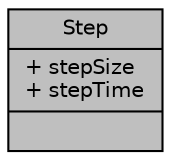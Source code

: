 digraph "Step"
{
  edge [fontname="Helvetica",fontsize="10",labelfontname="Helvetica",labelfontsize="10"];
  node [fontname="Helvetica",fontsize="10",shape=record];
  Node1 [label="{Step\n|+ stepSize\l+ stepTime\l|}",height=0.2,width=0.4,color="black", fillcolor="grey75", style="filled", fontcolor="black"];
}
